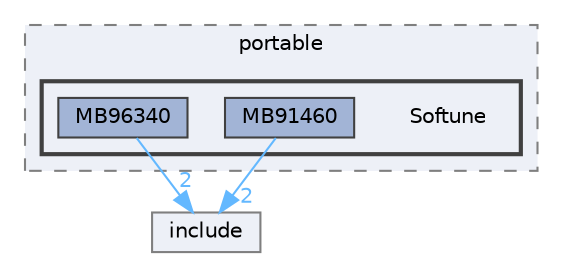 digraph "D:/Projects/Raspberrypi_pico/pico_freertos_final/freertos_pico2/pico_freertos/FreeRTOS-Kernel/portable/Softune"
{
 // LATEX_PDF_SIZE
  bgcolor="transparent";
  edge [fontname=Helvetica,fontsize=10,labelfontname=Helvetica,labelfontsize=10];
  node [fontname=Helvetica,fontsize=10,shape=box,height=0.2,width=0.4];
  compound=true
  subgraph clusterdir_2901950e674b11bd625d37cd8c5cecca {
    graph [ bgcolor="#edf0f7", pencolor="grey50", label="portable", fontname=Helvetica,fontsize=10 style="filled,dashed", URL="dir_2901950e674b11bd625d37cd8c5cecca.html",tooltip=""]
  subgraph clusterdir_5b7752eebdc1a70d40cc4ed8e7a38596 {
    graph [ bgcolor="#edf0f7", pencolor="grey25", label="", fontname=Helvetica,fontsize=10 style="filled,bold", URL="dir_5b7752eebdc1a70d40cc4ed8e7a38596.html",tooltip=""]
    dir_5b7752eebdc1a70d40cc4ed8e7a38596 [shape=plaintext, label="Softune"];
  dir_10f0976418cc46ec620d31e00aadf301 [label="MB91460", fillcolor="#a2b4d6", color="grey25", style="filled", URL="dir_10f0976418cc46ec620d31e00aadf301.html",tooltip=""];
  dir_28291fb32defa2447e810556120c3725 [label="MB96340", fillcolor="#a2b4d6", color="grey25", style="filled", URL="dir_28291fb32defa2447e810556120c3725.html",tooltip=""];
  }
  }
  dir_c69ece34c3f150cb2c6f1098178b172a [label="include", fillcolor="#edf0f7", color="grey50", style="filled", URL="dir_c69ece34c3f150cb2c6f1098178b172a.html",tooltip=""];
  dir_10f0976418cc46ec620d31e00aadf301->dir_c69ece34c3f150cb2c6f1098178b172a [headlabel="2", labeldistance=1.5 headhref="dir_000133_000125.html" href="dir_000133_000125.html" color="steelblue1" fontcolor="steelblue1"];
  dir_28291fb32defa2447e810556120c3725->dir_c69ece34c3f150cb2c6f1098178b172a [headlabel="2", labeldistance=1.5 headhref="dir_000134_000125.html" href="dir_000134_000125.html" color="steelblue1" fontcolor="steelblue1"];
}

